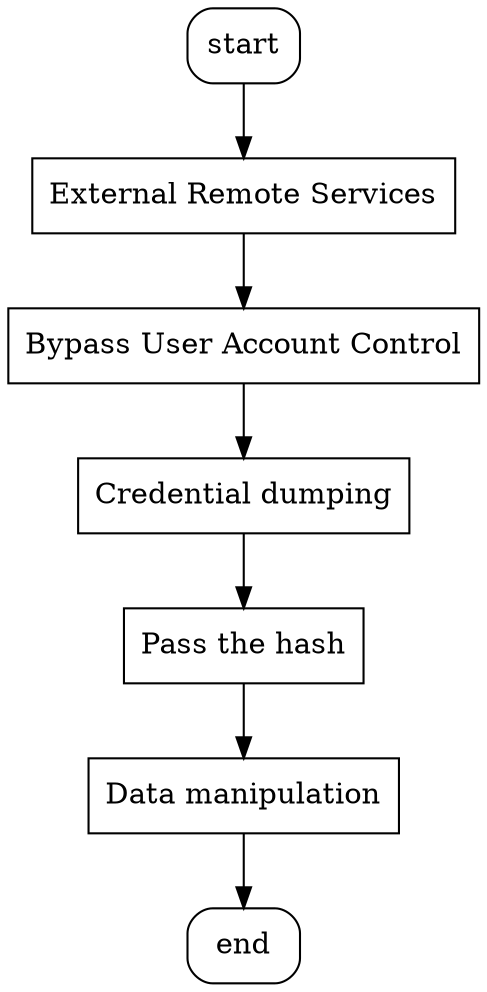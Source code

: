 digraph more194 {
	// nodes
	1[label="start",shape=box,style=rounded];
	2[label="External Remote Services",shape=box];
		//P1;S1//
	3[label="Bypass User Account Control",shape=box];
		//P2;P3
		//P1=>P2//
	4[label="Credential dumping",shape=box];
		//P4
		//P3=>P4//
	5[label="Pass the hash",shape=box];
		//P5;U1//
	6[label="Data manipulation",shape=box];
		//P6;F1
		//P5=>P6;P6->F1//
	7[label="end",shape=box,style=rounded];

	// edges
	1->2->3->4->5->6->7
}

